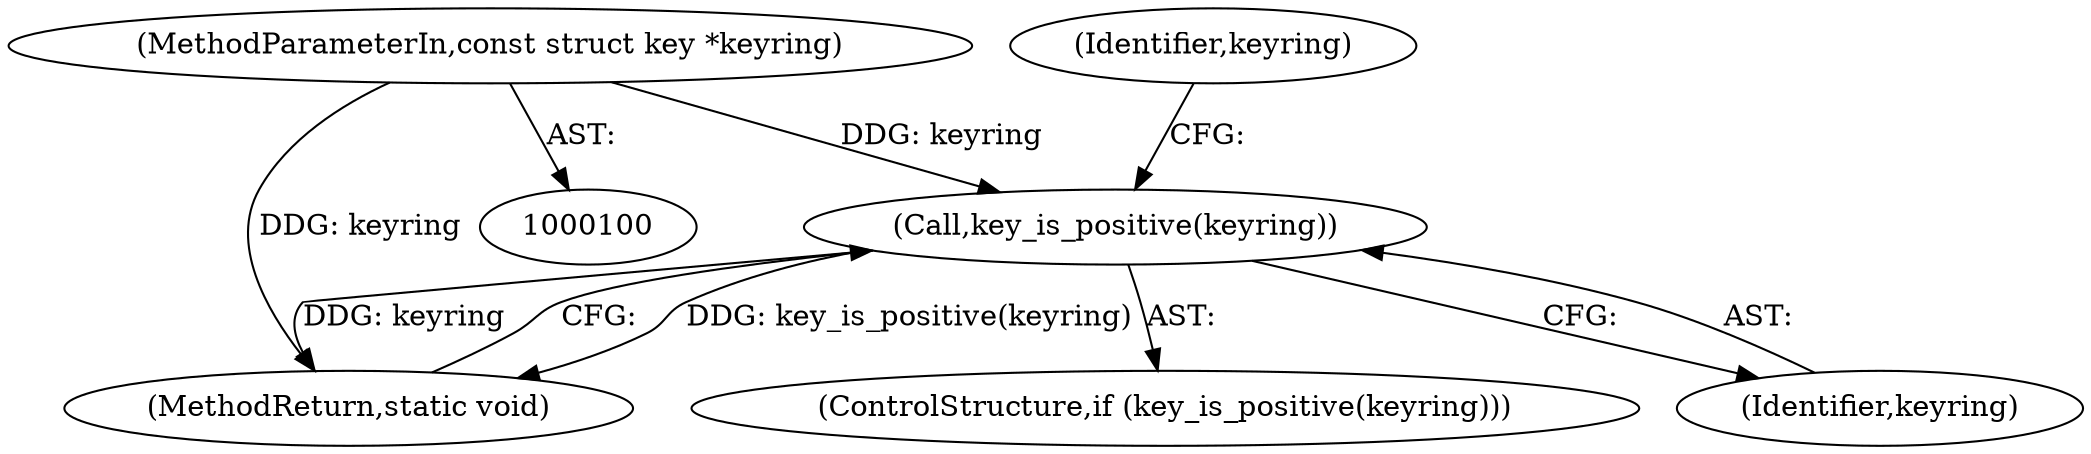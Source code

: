 digraph "0_linux_363b02dab09b3226f3bd1420dad9c72b79a42a76_10@pointer" {
"1000101" [label="(MethodParameterIn,const struct key *keyring)"];
"1000118" [label="(Call,key_is_positive(keyring))"];
"1000101" [label="(MethodParameterIn,const struct key *keyring)"];
"1000141" [label="(MethodReturn,static void)"];
"1000117" [label="(ControlStructure,if (key_is_positive(keyring)))"];
"1000119" [label="(Identifier,keyring)"];
"1000125" [label="(Identifier,keyring)"];
"1000118" [label="(Call,key_is_positive(keyring))"];
"1000101" -> "1000100"  [label="AST: "];
"1000101" -> "1000141"  [label="DDG: keyring"];
"1000101" -> "1000118"  [label="DDG: keyring"];
"1000118" -> "1000117"  [label="AST: "];
"1000118" -> "1000119"  [label="CFG: "];
"1000119" -> "1000118"  [label="AST: "];
"1000125" -> "1000118"  [label="CFG: "];
"1000141" -> "1000118"  [label="CFG: "];
"1000118" -> "1000141"  [label="DDG: key_is_positive(keyring)"];
"1000118" -> "1000141"  [label="DDG: keyring"];
}
